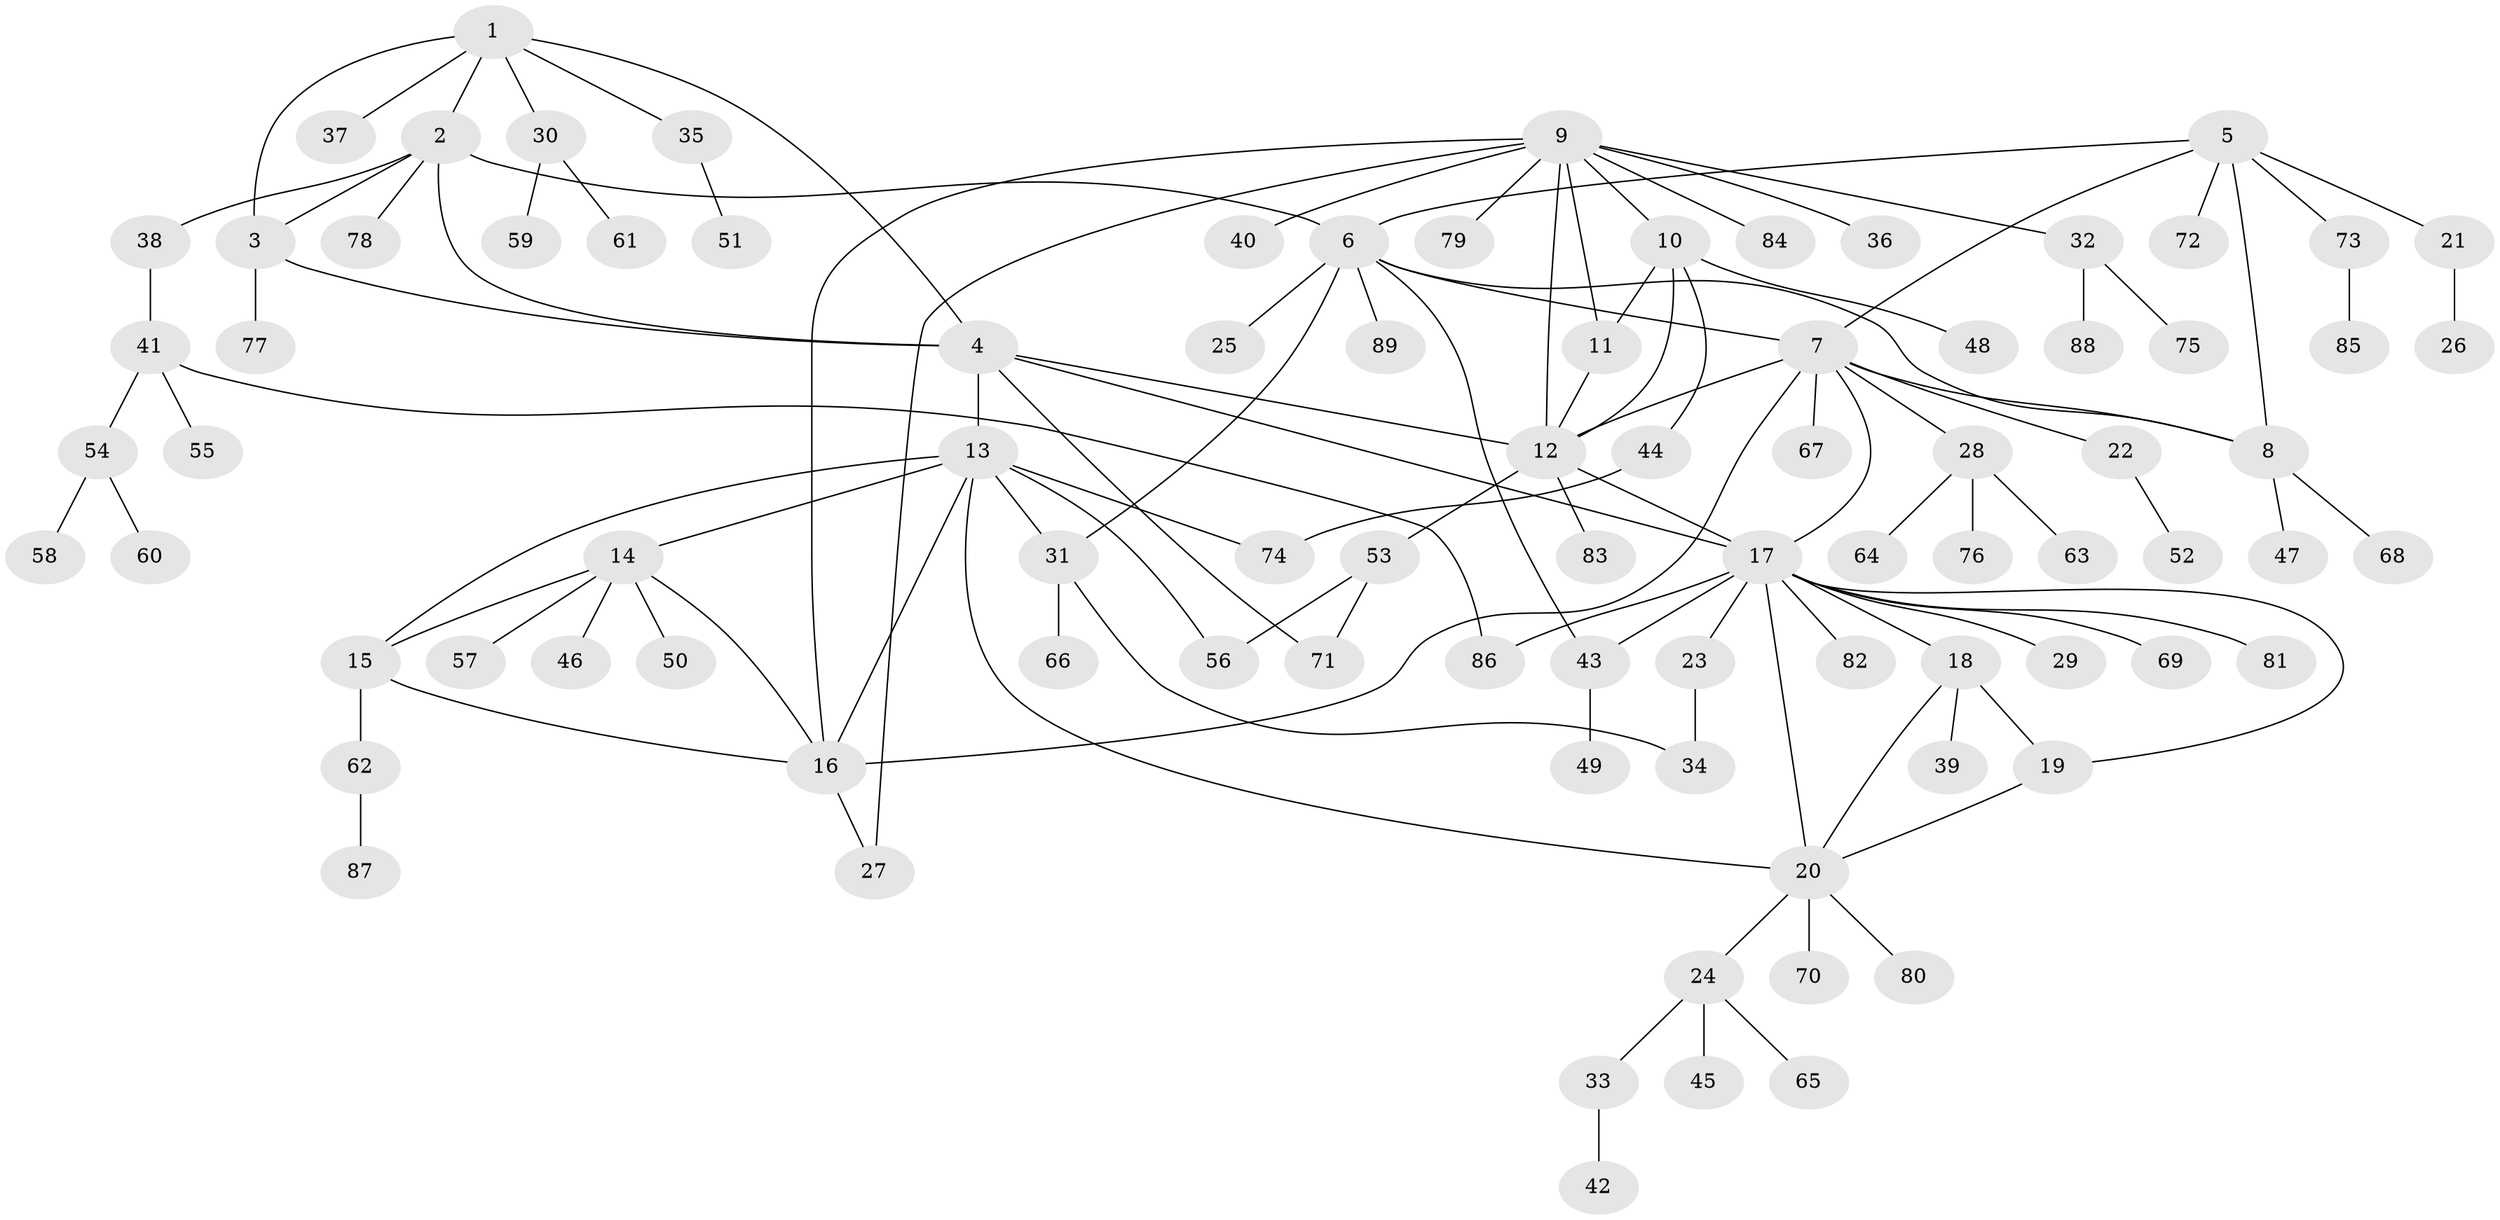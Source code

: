 // coarse degree distribution, {7: 0.045454545454545456, 5: 0.045454545454545456, 6: 0.045454545454545456, 8: 0.06818181818181818, 3: 0.11363636363636363, 9: 0.045454545454545456, 2: 0.11363636363636363, 1: 0.5227272727272727}
// Generated by graph-tools (version 1.1) at 2025/19/03/04/25 18:19:32]
// undirected, 89 vertices, 117 edges
graph export_dot {
graph [start="1"]
  node [color=gray90,style=filled];
  1;
  2;
  3;
  4;
  5;
  6;
  7;
  8;
  9;
  10;
  11;
  12;
  13;
  14;
  15;
  16;
  17;
  18;
  19;
  20;
  21;
  22;
  23;
  24;
  25;
  26;
  27;
  28;
  29;
  30;
  31;
  32;
  33;
  34;
  35;
  36;
  37;
  38;
  39;
  40;
  41;
  42;
  43;
  44;
  45;
  46;
  47;
  48;
  49;
  50;
  51;
  52;
  53;
  54;
  55;
  56;
  57;
  58;
  59;
  60;
  61;
  62;
  63;
  64;
  65;
  66;
  67;
  68;
  69;
  70;
  71;
  72;
  73;
  74;
  75;
  76;
  77;
  78;
  79;
  80;
  81;
  82;
  83;
  84;
  85;
  86;
  87;
  88;
  89;
  1 -- 2;
  1 -- 3;
  1 -- 4;
  1 -- 30;
  1 -- 35;
  1 -- 37;
  2 -- 3;
  2 -- 4;
  2 -- 6;
  2 -- 38;
  2 -- 78;
  3 -- 4;
  3 -- 77;
  4 -- 12;
  4 -- 13;
  4 -- 17;
  4 -- 71;
  5 -- 6;
  5 -- 7;
  5 -- 8;
  5 -- 21;
  5 -- 72;
  5 -- 73;
  6 -- 7;
  6 -- 8;
  6 -- 25;
  6 -- 31;
  6 -- 43;
  6 -- 89;
  7 -- 8;
  7 -- 12;
  7 -- 16;
  7 -- 17;
  7 -- 22;
  7 -- 28;
  7 -- 67;
  8 -- 47;
  8 -- 68;
  9 -- 10;
  9 -- 11;
  9 -- 12;
  9 -- 16;
  9 -- 27;
  9 -- 32;
  9 -- 36;
  9 -- 40;
  9 -- 79;
  9 -- 84;
  10 -- 11;
  10 -- 12;
  10 -- 44;
  10 -- 48;
  11 -- 12;
  12 -- 17;
  12 -- 53;
  12 -- 83;
  13 -- 14;
  13 -- 15;
  13 -- 16;
  13 -- 20;
  13 -- 31;
  13 -- 56;
  13 -- 74;
  14 -- 15;
  14 -- 16;
  14 -- 46;
  14 -- 50;
  14 -- 57;
  15 -- 16;
  15 -- 62;
  16 -- 27;
  17 -- 18;
  17 -- 19;
  17 -- 20;
  17 -- 23;
  17 -- 29;
  17 -- 43;
  17 -- 69;
  17 -- 81;
  17 -- 82;
  17 -- 86;
  18 -- 19;
  18 -- 20;
  18 -- 39;
  19 -- 20;
  20 -- 24;
  20 -- 70;
  20 -- 80;
  21 -- 26;
  22 -- 52;
  23 -- 34;
  24 -- 33;
  24 -- 45;
  24 -- 65;
  28 -- 63;
  28 -- 64;
  28 -- 76;
  30 -- 59;
  30 -- 61;
  31 -- 34;
  31 -- 66;
  32 -- 75;
  32 -- 88;
  33 -- 42;
  35 -- 51;
  38 -- 41;
  41 -- 54;
  41 -- 55;
  41 -- 86;
  43 -- 49;
  44 -- 74;
  53 -- 56;
  53 -- 71;
  54 -- 58;
  54 -- 60;
  62 -- 87;
  73 -- 85;
}
